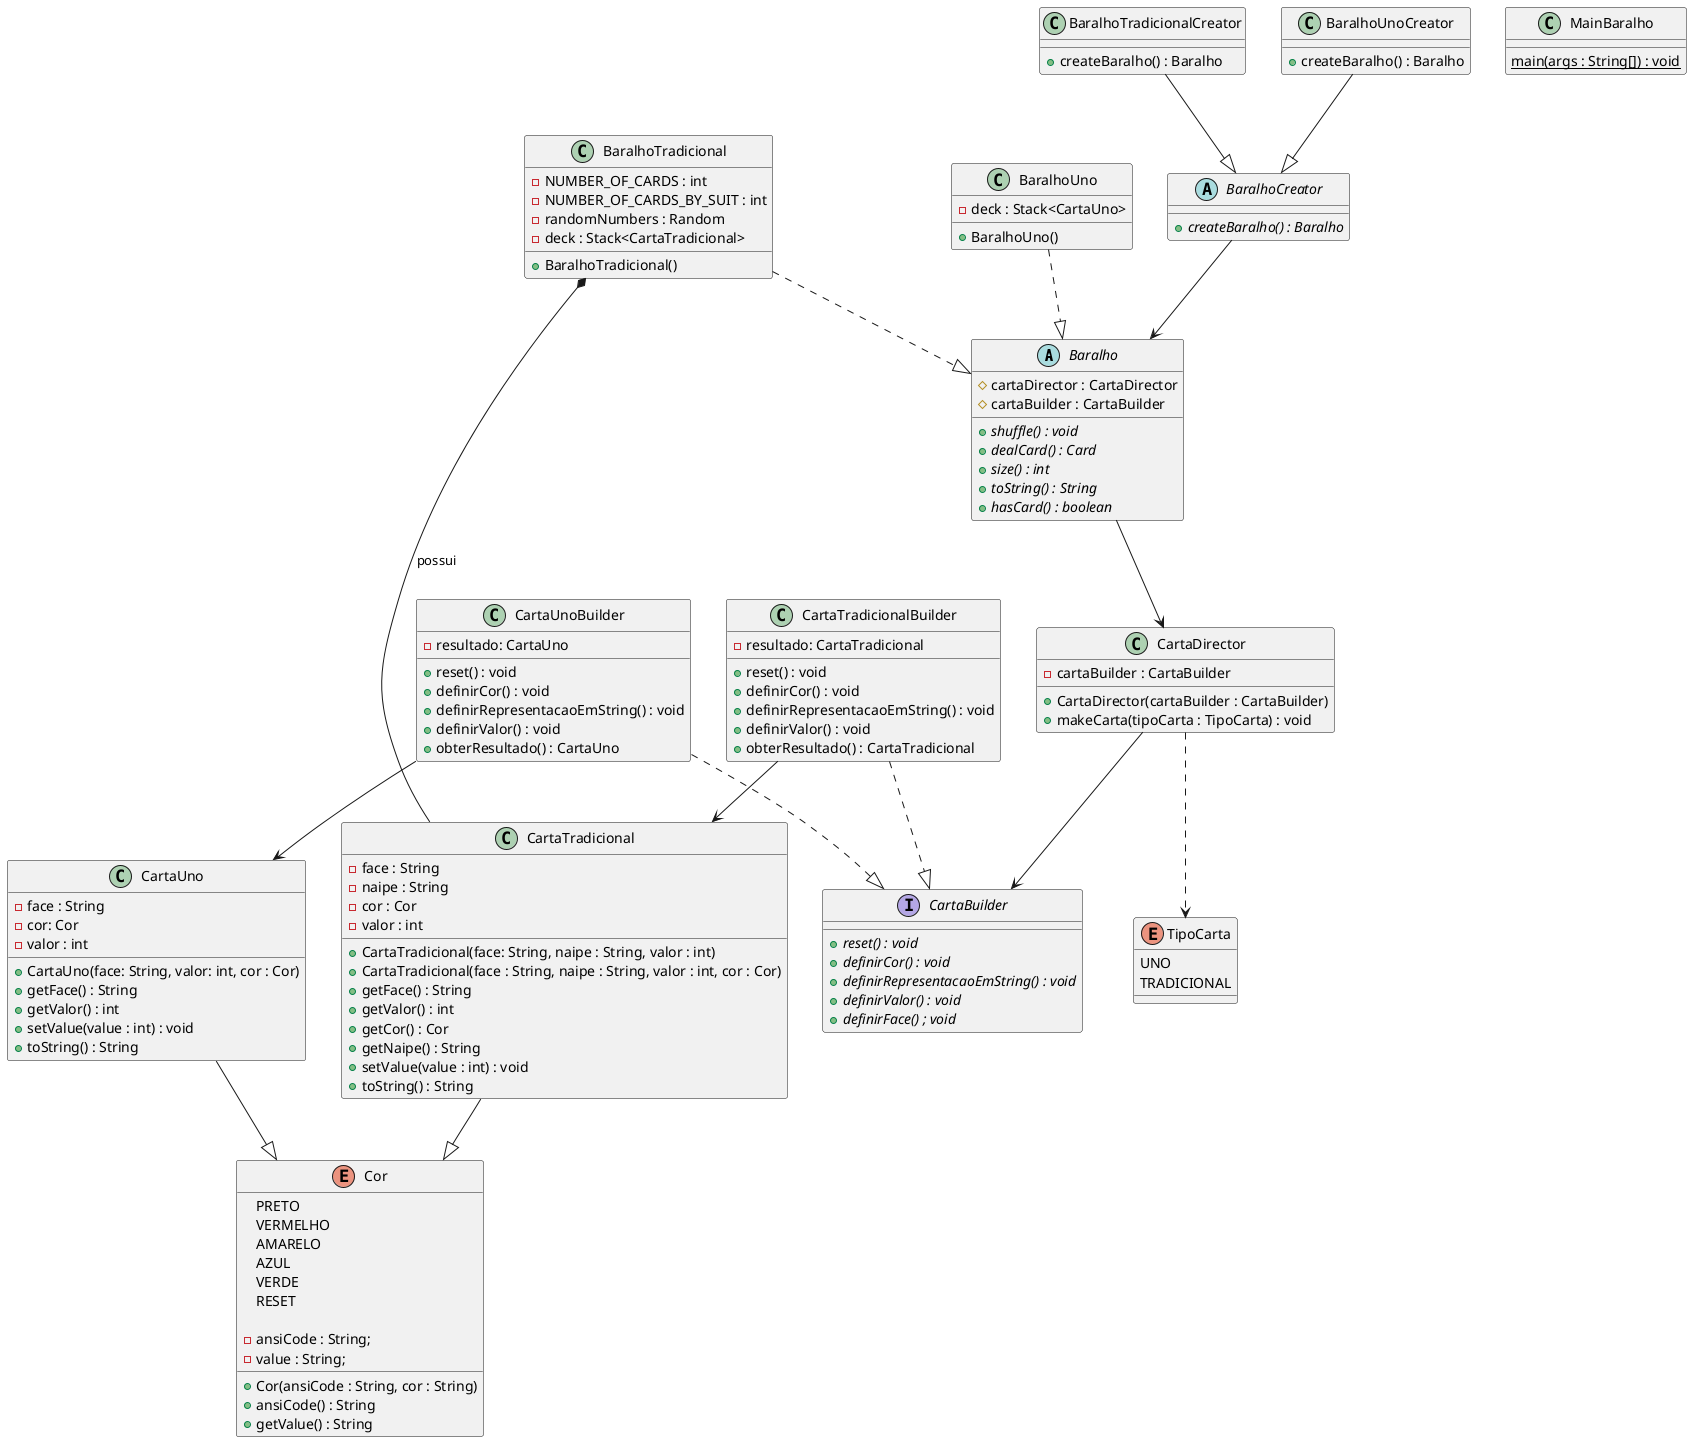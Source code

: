 @startuml diagrama_com_factory

'--------- Produto ---------------
abstract class Baralho {
    # cartaDirector : CartaDirector 
    # cartaBuilder : CartaBuilder

    + {abstract} shuffle() : void
    + {abstract} dealCard() : Card
    + {abstract} size() : int
    + {abstract} toString() : String
    + {abstract} hasCard() : boolean    
}

class BaralhoTradicional {
    - NUMBER_OF_CARDS : int
    - NUMBER_OF_CARDS_BY_SUIT : int
    - randomNumbers : Random
    - deck : Stack<CartaTradicional>


    + BaralhoTradicional()
}

class BaralhoUno {
    - deck : Stack<CartaUno>
    + BaralhoUno()

}

'------------------------------

'------------Creator-----------

abstract class BaralhoCreator {
    + {abstract} createBaralho() : Baralho
}

class BaralhoTradicionalCreator {
    + createBaralho() : Baralho
}

class BaralhoUnoCreator {
    + createBaralho() : Baralho
}

'-------------------------------

'------------Carta--------------
class CartaTradicional {
    - face : String
    - naipe : String
    - cor : Cor
    - valor : int

    + CartaTradicional(face: String, naipe : String, valor : int)
    + CartaTradicional(face : String, naipe : String, valor : int, cor : Cor)
    + getFace() : String
    + getValor() : int
    + getCor() : Cor
    + getNaipe() : String
    + setValue(value : int) : void
    + toString() : String
}

class CartaUno {
    - face : String
    - cor: Cor
    - valor : int

    + CartaUno(face: String, valor: int, cor : Cor)
    + getFace() : String
    + getValor() : int
    + setValue(value : int) : void
    + toString() : String
}

interface CartaBuilder {
    + {abstract} reset() : void
    + {abstract} definirCor() : void
    + {abstract} definirRepresentacaoEmString() : void
    + {abstract} definirValor() : void
    + {abstract} definirFace() ; void
}

class CartaTradicionalBuilder {
    - resultado: CartaTradicional
    
    + reset() : void
    + definirCor() : void
    + definirRepresentacaoEmString() : void
    + definirValor() : void
    + obterResultado() : CartaTradicional
}

class CartaUnoBuilder {
    - resultado: CartaUno
    
    + reset() : void
    + definirCor() : void
    + definirRepresentacaoEmString() : void
    + definirValor() : void
    + obterResultado() : CartaUno
}

class CartaDirector {
    - cartaBuilder : CartaBuilder

    + CartaDirector(cartaBuilder : CartaBuilder)
    + makeCarta(tipoCarta : TipoCarta) : void
}

enum TipoCarta{
    UNO
    TRADICIONAL
}

enum Cor {
	PRETO
    VERMELHO
	AMARELO
    AZUL
    VERDE
	RESET
	
	- ansiCode : String;
	- value : String;

	+ Cor(ansiCode : String, cor : String)
	+ ansiCode() : String
	+ getValue() : String
}

class MainBaralho {
    {static} main(args : String[]) : void
}

'--------------------------------------------------

BaralhoTradicional ..|> Baralho
BaralhoUno ..|> Baralho

BaralhoTradicionalCreator --|> BaralhoCreator
BaralhoUnoCreator --|> BaralhoCreator

BaralhoCreator --> Baralho

BaralhoTradicional *-- CartaTradicional : "possui"

CartaUnoBuilder ..|> CartaBuilder
CartaTradicionalBuilder ..|> CartaBuilder

CartaTradicional --|> Cor
CartaUno --|> Cor

CartaDirector --> CartaBuilder
CartaDirector ..> TipoCarta

Baralho --> CartaDirector

CartaUnoBuilder --> CartaUno
CartaTradicionalBuilder --> CartaTradicional

@enduml